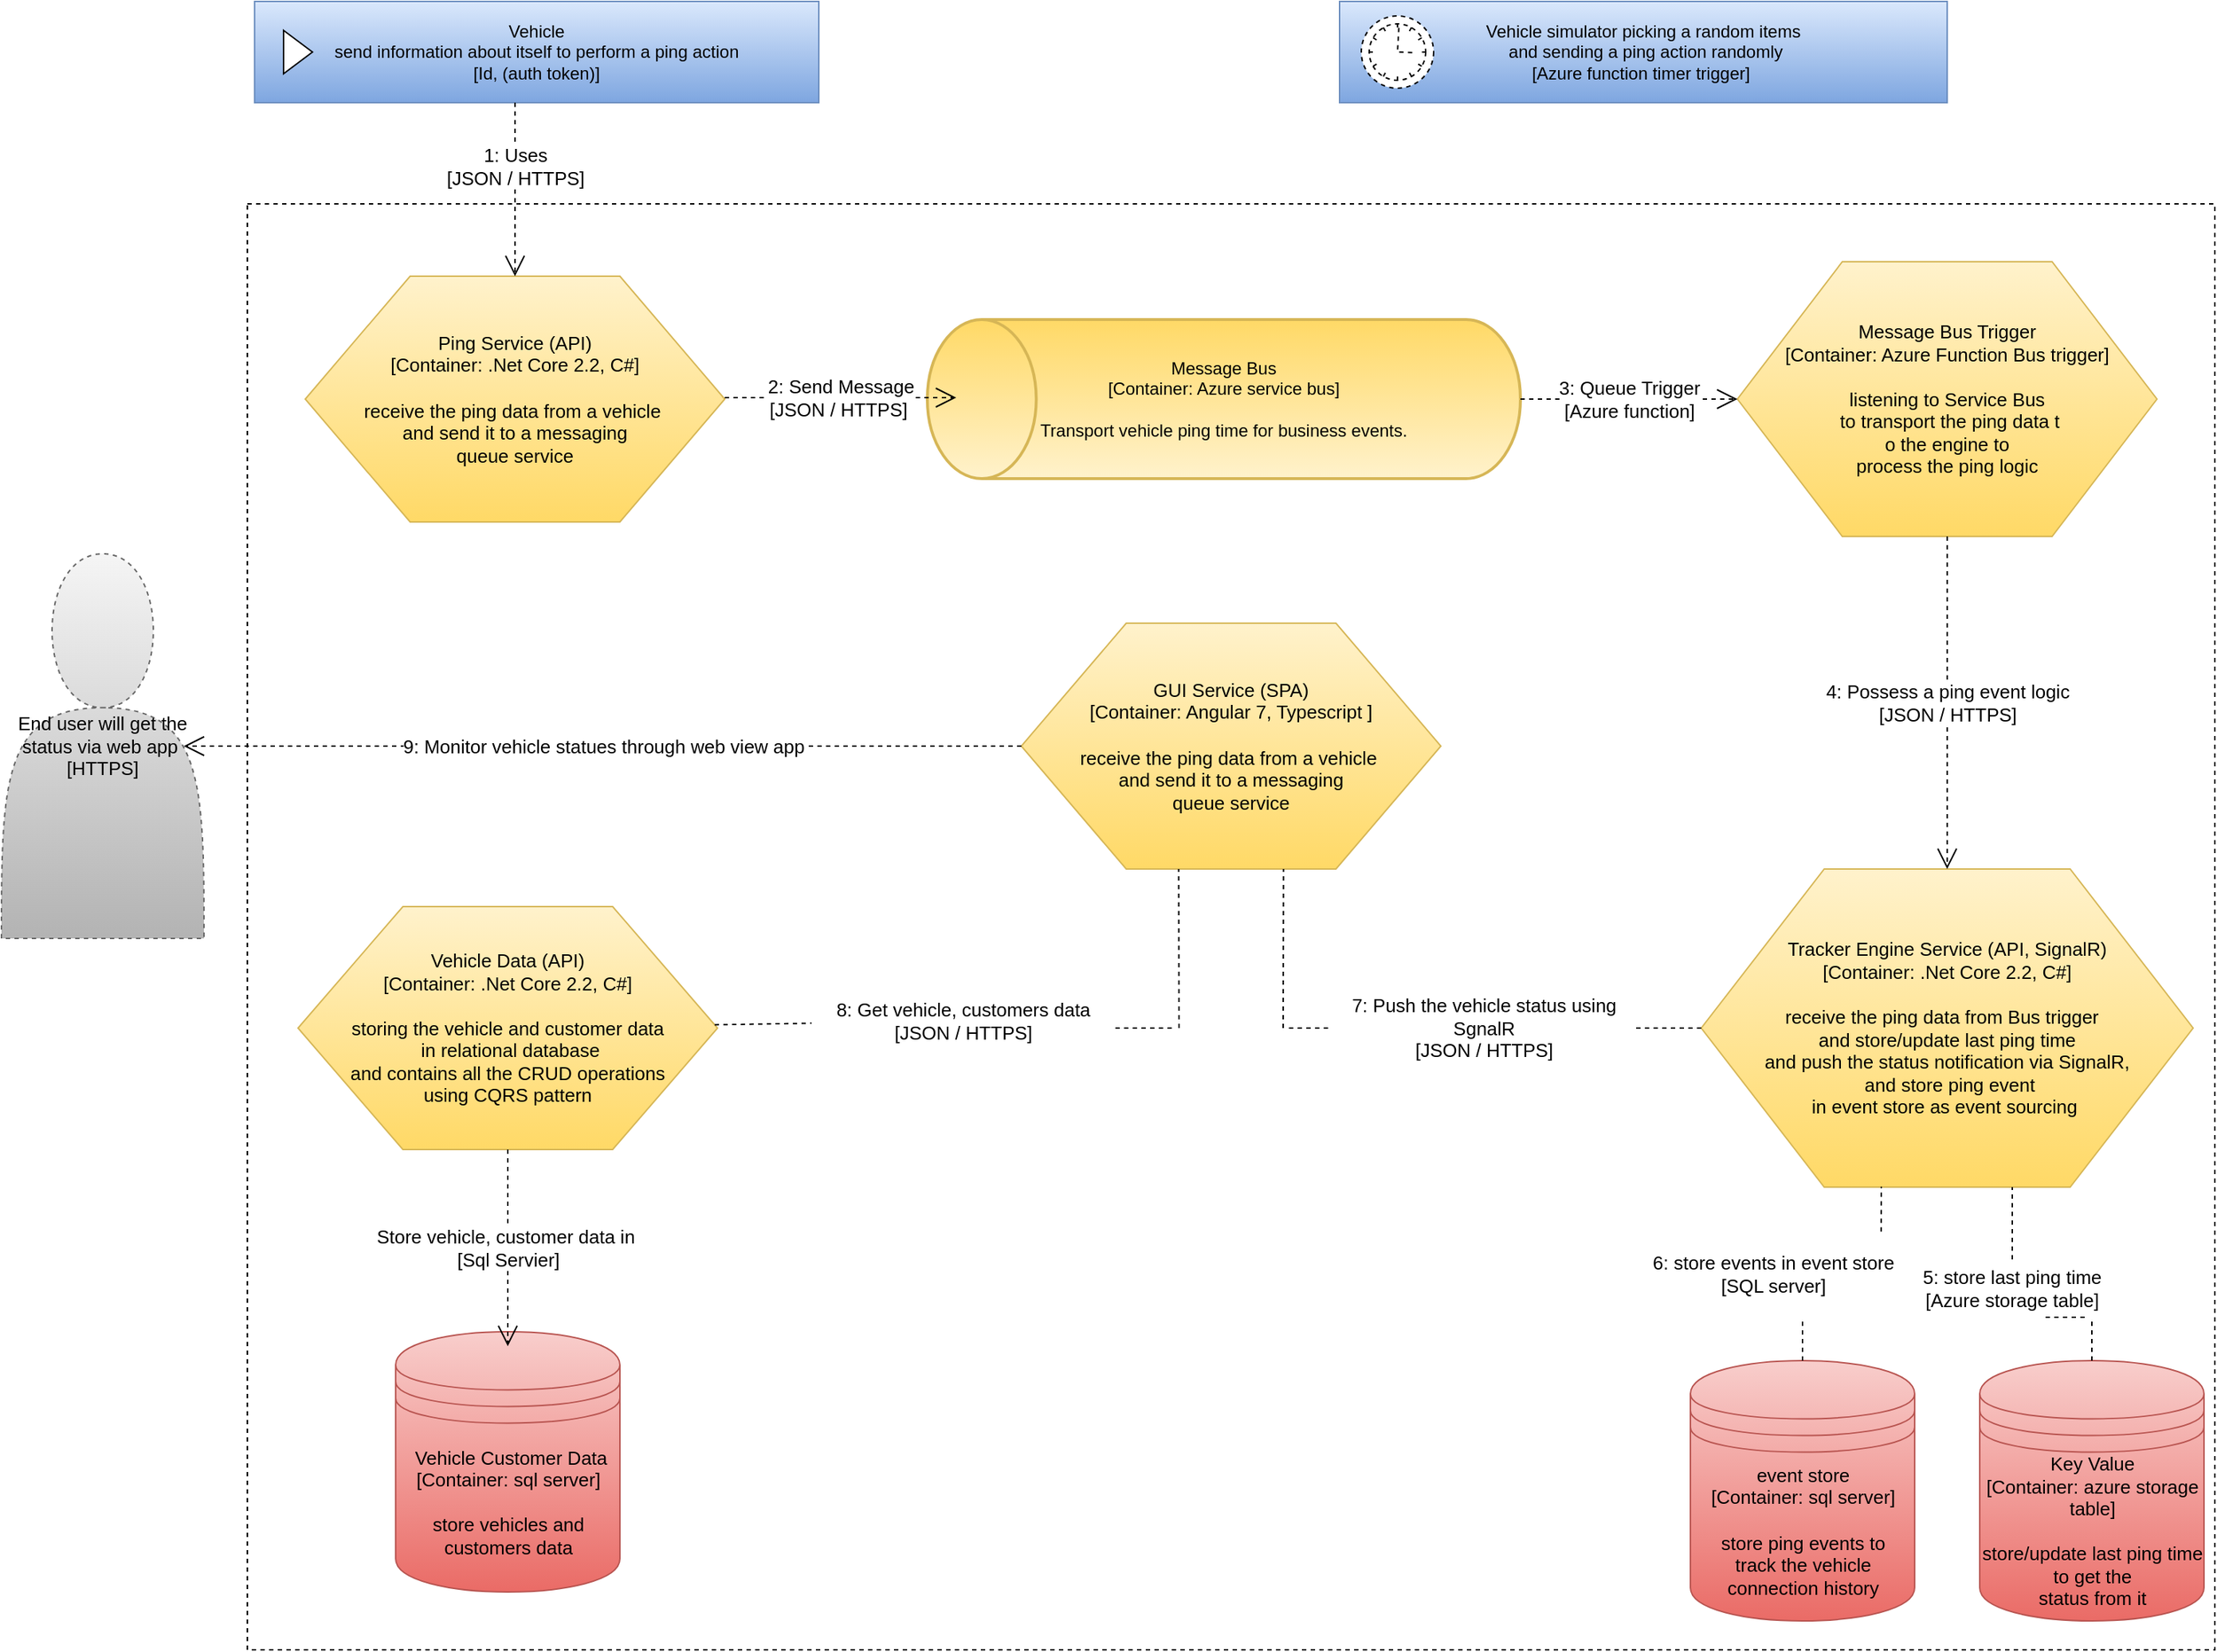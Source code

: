 <mxfile version="10.6.0" type="device"><diagram id="znfH_xEnR_nyVu0v1ASJ" name="Page-1"><mxGraphModel dx="1991" dy="1021" grid="1" gridSize="10" guides="1" tooltips="1" connect="1" arrows="1" fold="1" page="1" pageScale="1" pageWidth="1600" pageHeight="1200" math="0" shadow="0"><root><mxCell id="0"/><mxCell id="1" parent="0"/><mxCell id="LIbDIjsEbjZSa8nQLtc1-2" value="" style="rounded=0;whiteSpace=wrap;html=1;dashed=1;" vertex="1" parent="1"><mxGeometry x="200" y="160" width="1360" height="1000" as="geometry"/></mxCell><mxCell id="LIbDIjsEbjZSa8nQLtc1-3" value="&lt;div&gt;Vehicle&lt;/div&gt;&lt;div&gt;send information about itself to perform a ping action&lt;/div&gt;&lt;div&gt;[Id, (auth token)]&lt;/div&gt;" style="html=1;whiteSpace=wrap;container=1;recursiveResize=0;collapsible=0;fillColor=#dae8fc;strokeColor=#6c8ebf;gradientColor=#7ea6e0;" vertex="1" parent="1"><mxGeometry x="205" y="20" width="390" height="70" as="geometry"/></mxCell><mxCell id="LIbDIjsEbjZSa8nQLtc1-4" value="" style="triangle;html=1;whiteSpace=wrap;" vertex="1" parent="LIbDIjsEbjZSa8nQLtc1-3"><mxGeometry x="20" y="20" width="20" height="30" as="geometry"/></mxCell><mxCell id="LIbDIjsEbjZSa8nQLtc1-7" value="Message Bus&lt;br&gt;[Container: Azure service bus]&lt;br&gt;&lt;br&gt;Transport vehicle ping time for business events.&lt;br&gt;" style="strokeWidth=2;html=1;shape=mxgraph.flowchart.direct_data;whiteSpace=wrap;fillColor=#fff2cc;strokeColor=#d6b656;gradientColor=#ffd966;direction=west;" vertex="1" parent="1"><mxGeometry x="670" y="240" width="410" height="110" as="geometry"/></mxCell><mxCell id="LIbDIjsEbjZSa8nQLtc1-10" value="&lt;div&gt;Ping Service (API)&lt;br&gt;[Container: .Net Core 2.2, C#]&lt;br&gt;&lt;br&gt;&lt;/div&gt;&lt;div&gt;receive the ping data from a vehicle&amp;nbsp;&lt;/div&gt;&lt;div&gt;and send it to a messaging &lt;br&gt;queue service&lt;/div&gt;" style="shape=hexagon;perimeter=hexagonPerimeter2;whiteSpace=wrap;html=1;fontSize=13;gradientColor=#ffd966;fillColor=#fff2cc;strokeColor=#d6b656;" vertex="1" parent="1"><mxGeometry x="240" y="210" width="290" height="170" as="geometry"/></mxCell><mxCell id="LIbDIjsEbjZSa8nQLtc1-11" value="&lt;div&gt;Message Bus Trigger&lt;br&gt;[Container: Azure Function Bus trigger]&lt;br&gt;&lt;br&gt;&lt;/div&gt;&lt;div&gt;listening to Service Bus&lt;br&gt;&amp;nbsp;to transport the ping data t&lt;br&gt;o the engine to &lt;br&gt;process the ping logic&lt;br&gt;&lt;/div&gt;" style="shape=hexagon;perimeter=hexagonPerimeter2;whiteSpace=wrap;html=1;fontSize=13;gradientColor=#ffd966;fillColor=#fff2cc;strokeColor=#d6b656;" vertex="1" parent="1"><mxGeometry x="1230" y="200" width="290" height="190" as="geometry"/></mxCell><mxCell id="LIbDIjsEbjZSa8nQLtc1-12" value="&lt;div&gt;Tracker Engine Service (API, SignalR)&lt;br&gt;[Container: .Net Core 2.2, C#]&lt;br&gt;&lt;br&gt;&lt;/div&gt;&lt;div&gt;receive the ping data from Bus trigger&amp;nbsp;&amp;nbsp;&lt;/div&gt;&lt;div&gt;and store/update last ping time &lt;br&gt;and push the status notification via SignalR,&lt;br&gt;&amp;nbsp;and store ping event &lt;br&gt;in event store as event sourcing&amp;nbsp;&lt;/div&gt;" style="shape=hexagon;perimeter=hexagonPerimeter2;whiteSpace=wrap;html=1;fontSize=13;gradientColor=#ffd966;fillColor=#fff2cc;strokeColor=#d6b656;" vertex="1" parent="1"><mxGeometry x="1205" y="620" width="340" height="220" as="geometry"/></mxCell><mxCell id="LIbDIjsEbjZSa8nQLtc1-13" value="&lt;div&gt;GUI Service (SPA)&lt;br&gt;[Container: Angular 7, Typescript ]&lt;br&gt;&lt;br&gt;&lt;/div&gt;&lt;div&gt;receive the ping data from a vehicle&amp;nbsp;&lt;/div&gt;&lt;div&gt;and send it to a messaging &lt;br&gt;queue service&lt;/div&gt;" style="shape=hexagon;perimeter=hexagonPerimeter2;whiteSpace=wrap;html=1;fontSize=13;gradientColor=#ffd966;fillColor=#fff2cc;strokeColor=#d6b656;" vertex="1" parent="1"><mxGeometry x="735" y="450" width="290" height="170" as="geometry"/></mxCell><mxCell id="LIbDIjsEbjZSa8nQLtc1-14" value="&lt;div&gt;Vehicle Data (API)&lt;br&gt;[Container: .Net Core 2.2, C#]&lt;br&gt;&lt;br&gt;&lt;/div&gt;&lt;div&gt;storing the vehicle and customer data&lt;br&gt;&amp;nbsp;in relational database &lt;br&gt;and contains all the CRUD operations &lt;br&gt;using CQRS pattern&lt;/div&gt;" style="shape=hexagon;perimeter=hexagonPerimeter2;whiteSpace=wrap;html=1;fontSize=13;gradientColor=#ffd966;fillColor=#fff2cc;strokeColor=#d6b656;" vertex="1" parent="1"><mxGeometry x="235" y="646" width="290" height="168" as="geometry"/></mxCell><mxCell id="LIbDIjsEbjZSa8nQLtc1-15" value="event store &lt;br&gt;[Container: sql server]&lt;br&gt;&lt;br&gt;store ping events to &lt;br&gt;track&amp;nbsp;the vehicle &lt;br&gt;connection history&lt;br&gt;" style="shape=datastore;whiteSpace=wrap;html=1;fontSize=13;gradientColor=#ea6b66;fillColor=#f8cecc;strokeColor=#b85450;" vertex="1" parent="1"><mxGeometry x="1197.5" y="960" width="155" height="180" as="geometry"/></mxCell><mxCell id="LIbDIjsEbjZSa8nQLtc1-17" value="Key Value&lt;br&gt;[Container: azure storage table]&lt;br&gt;&lt;br&gt;store/update last ping time to get the &lt;br&gt;status from it&lt;br&gt;" style="shape=datastore;whiteSpace=wrap;html=1;fontSize=13;gradientColor=#ea6b66;fillColor=#f8cecc;strokeColor=#b85450;" vertex="1" parent="1"><mxGeometry x="1397.5" y="960" width="155" height="180" as="geometry"/></mxCell><mxCell id="LIbDIjsEbjZSa8nQLtc1-18" value="&amp;nbsp;Vehicle Customer Data&lt;br&gt;[Container: sql server]&lt;br&gt;&lt;br&gt;store vehicles and customers data&lt;br&gt;" style="shape=datastore;whiteSpace=wrap;html=1;fontSize=13;gradientColor=#ea6b66;fillColor=#f8cecc;strokeColor=#b85450;" vertex="1" parent="1"><mxGeometry x="302.5" y="940" width="155" height="180" as="geometry"/></mxCell><mxCell id="LIbDIjsEbjZSa8nQLtc1-32" value="Store vehicle, customer data in&amp;nbsp;&lt;br&gt;[Sql Servier]&lt;br&gt;" style="endArrow=open;endSize=12;dashed=1;html=1;fontSize=13;exitX=0.5;exitY=1;exitDx=0;exitDy=0;" edge="1" parent="1" source="LIbDIjsEbjZSa8nQLtc1-14"><mxGeometry width="160" relative="1" as="geometry"><mxPoint x="390" y="860" as="sourcePoint"/><mxPoint x="380" y="950" as="targetPoint"/></mxGeometry></mxCell><mxCell id="LIbDIjsEbjZSa8nQLtc1-34" value="9: Monitor vehicle statues through web view app&lt;br&gt;" style="endArrow=open;endSize=12;dashed=1;html=1;fontSize=13;exitX=0;exitY=0.5;exitDx=0;exitDy=0;entryX=0.9;entryY=0.5;entryDx=0;entryDy=0;entryPerimeter=0;" edge="1" parent="1" source="LIbDIjsEbjZSa8nQLtc1-13" target="LIbDIjsEbjZSa8nQLtc1-60"><mxGeometry width="160" relative="1" as="geometry"><mxPoint x="680" y="640" as="sourcePoint"/><mxPoint x="680" y="800" as="targetPoint"/></mxGeometry></mxCell><mxCell id="LIbDIjsEbjZSa8nQLtc1-35" value="1: Uses&lt;br&gt;[JSON / HTTPS]&lt;br&gt;" style="endArrow=open;endSize=12;dashed=1;html=1;fontSize=13;entryX=0.5;entryY=0;entryDx=0;entryDy=0;" edge="1" parent="1" target="LIbDIjsEbjZSa8nQLtc1-10"><mxGeometry x="-0.25" width="160" relative="1" as="geometry"><mxPoint x="385" y="90" as="sourcePoint"/><mxPoint x="540" y="140" as="targetPoint"/><mxPoint y="-1" as="offset"/></mxGeometry></mxCell><mxCell id="LIbDIjsEbjZSa8nQLtc1-36" value="2: Send Message&lt;br&gt;[JSON / HTTPS]&amp;nbsp;" style="endArrow=open;endSize=12;dashed=1;html=1;fontSize=13;" edge="1" parent="1"><mxGeometry width="160" relative="1" as="geometry"><mxPoint x="530" y="294" as="sourcePoint"/><mxPoint x="690" y="294" as="targetPoint"/></mxGeometry></mxCell><mxCell id="LIbDIjsEbjZSa8nQLtc1-37" value="3: Queue Trigger&lt;br&gt;[Azure function]&lt;br&gt;" style="endArrow=open;endSize=12;dashed=1;html=1;fontSize=13;" edge="1" parent="1" source="LIbDIjsEbjZSa8nQLtc1-7"><mxGeometry width="160" relative="1" as="geometry"><mxPoint x="1090" y="295" as="sourcePoint"/><mxPoint x="1230" y="295" as="targetPoint"/></mxGeometry></mxCell><mxCell id="LIbDIjsEbjZSa8nQLtc1-38" value="4: Possess a ping event logic&lt;br&gt;[JSON / HTTPS]&lt;br&gt;" style="endArrow=open;endSize=12;dashed=1;html=1;fontSize=13;exitX=0.5;exitY=1;exitDx=0;exitDy=0;" edge="1" parent="1" source="LIbDIjsEbjZSa8nQLtc1-11" target="LIbDIjsEbjZSa8nQLtc1-12"><mxGeometry width="160" relative="1" as="geometry"><mxPoint x="1374.5" y="400" as="sourcePoint"/><mxPoint x="1374.5" y="560" as="targetPoint"/></mxGeometry></mxCell><mxCell id="LIbDIjsEbjZSa8nQLtc1-39" value="" style="endArrow=none;dashed=1;html=1;fontSize=13;entryX=0;entryY=0.5;entryDx=0;entryDy=0;" edge="1" parent="1" source="LIbDIjsEbjZSa8nQLtc1-44" target="LIbDIjsEbjZSa8nQLtc1-12"><mxGeometry width="50" height="50" relative="1" as="geometry"><mxPoint x="920" y="730" as="sourcePoint"/><mxPoint x="940" y="730" as="targetPoint"/></mxGeometry></mxCell><mxCell id="LIbDIjsEbjZSa8nQLtc1-40" value="" style="endArrow=none;dashed=1;html=1;fontSize=13;entryX=0.625;entryY=1;entryDx=0;entryDy=0;" edge="1" parent="1" target="LIbDIjsEbjZSa8nQLtc1-13"><mxGeometry width="50" height="50" relative="1" as="geometry"><mxPoint x="916" y="730" as="sourcePoint"/><mxPoint x="890" y="670" as="targetPoint"/></mxGeometry></mxCell><mxCell id="LIbDIjsEbjZSa8nQLtc1-41" value="" style="endArrow=none;dashed=1;html=1;fontSize=13;" edge="1" parent="1"><mxGeometry width="50" height="50" relative="1" as="geometry"><mxPoint x="800" y="730" as="sourcePoint"/><mxPoint x="840" y="730" as="targetPoint"/></mxGeometry></mxCell><mxCell id="LIbDIjsEbjZSa8nQLtc1-43" value="" style="endArrow=none;dashed=1;html=1;fontSize=13;entryX=0.375;entryY=1;entryDx=0;entryDy=0;" edge="1" parent="1" target="LIbDIjsEbjZSa8nQLtc1-13"><mxGeometry width="50" height="50" relative="1" as="geometry"><mxPoint x="844" y="730" as="sourcePoint"/><mxPoint x="860" y="700" as="targetPoint"/></mxGeometry></mxCell><mxCell id="LIbDIjsEbjZSa8nQLtc1-44" value="7: Push the vehicle status using SgnalR&lt;br&gt;[JSON / HTTPS]&lt;br&gt;" style="text;html=1;strokeColor=none;fillColor=none;align=center;verticalAlign=middle;whiteSpace=wrap;rounded=0;dashed=1;fontSize=13;" vertex="1" parent="1"><mxGeometry x="950" y="690" width="210" height="80" as="geometry"/></mxCell><mxCell id="LIbDIjsEbjZSa8nQLtc1-45" value="" style="endArrow=none;dashed=1;html=1;fontSize=13;entryX=0;entryY=0.5;entryDx=0;entryDy=0;" edge="1" parent="1" target="LIbDIjsEbjZSa8nQLtc1-44"><mxGeometry width="50" height="50" relative="1" as="geometry"><mxPoint x="920" y="730" as="sourcePoint"/><mxPoint x="1204.706" y="729.588" as="targetPoint"/></mxGeometry></mxCell><mxCell id="LIbDIjsEbjZSa8nQLtc1-48" value="8: Get vehicle, customers data&lt;br&gt;[JSON / HTTPS]&lt;br&gt;" style="text;html=1;strokeColor=none;fillColor=none;align=center;verticalAlign=middle;whiteSpace=wrap;rounded=0;dashed=1;fontSize=13;" vertex="1" parent="1"><mxGeometry x="590" y="680" width="210" height="90" as="geometry"/></mxCell><mxCell id="LIbDIjsEbjZSa8nQLtc1-49" value="" style="endArrow=none;dashed=1;html=1;fontSize=13;" edge="1" parent="1" source="LIbDIjsEbjZSa8nQLtc1-14" target="LIbDIjsEbjZSa8nQLtc1-48"><mxGeometry width="50" height="50" relative="1" as="geometry"><mxPoint x="525" y="730.0" as="sourcePoint"/><mxPoint x="840" y="730" as="targetPoint"/></mxGeometry></mxCell><mxCell id="LIbDIjsEbjZSa8nQLtc1-50" value="" style="endArrow=none;dashed=1;html=1;fontSize=13;exitX=0.5;exitY=0;exitDx=0;exitDy=0;" edge="1" parent="1" source="LIbDIjsEbjZSa8nQLtc1-52"><mxGeometry width="50" height="50" relative="1" as="geometry"><mxPoint x="1350" y="890" as="sourcePoint"/><mxPoint x="1420" y="840" as="targetPoint"/></mxGeometry></mxCell><mxCell id="LIbDIjsEbjZSa8nQLtc1-51" value="" style="endArrow=none;dashed=1;html=1;fontSize=13;exitX=0.854;exitY=0.013;exitDx=0;exitDy=0;exitPerimeter=0;entryX=0.366;entryY=0.999;entryDx=0;entryDy=0;entryPerimeter=0;" edge="1" parent="1" source="LIbDIjsEbjZSa8nQLtc1-56" target="LIbDIjsEbjZSa8nQLtc1-12"><mxGeometry width="50" height="50" relative="1" as="geometry"><mxPoint x="1290" y="950" as="sourcePoint"/><mxPoint x="1333" y="840" as="targetPoint"/></mxGeometry></mxCell><mxCell id="LIbDIjsEbjZSa8nQLtc1-52" value="5: store last ping time&lt;br&gt;[Azure storage table]&lt;br&gt;" style="text;html=1;strokeColor=none;fillColor=none;align=center;verticalAlign=middle;whiteSpace=wrap;rounded=0;dashed=1;fontSize=13;" vertex="1" parent="1"><mxGeometry x="1340" y="890" width="160" height="40" as="geometry"/></mxCell><mxCell id="LIbDIjsEbjZSa8nQLtc1-53" value="" style="endArrow=none;dashed=1;html=1;fontSize=13;entryX=0.625;entryY=1;entryDx=0;entryDy=0;" edge="1" parent="1" target="LIbDIjsEbjZSa8nQLtc1-52"><mxGeometry width="50" height="50" relative="1" as="geometry"><mxPoint x="1470" y="930" as="sourcePoint"/><mxPoint x="1417.647" y="840.176" as="targetPoint"/></mxGeometry></mxCell><mxCell id="LIbDIjsEbjZSa8nQLtc1-56" value="6: store events in event store&lt;br&gt;[SQL server]&lt;br&gt;" style="text;html=1;strokeColor=none;fillColor=none;align=center;verticalAlign=middle;whiteSpace=wrap;rounded=0;dashed=1;fontSize=13;" vertex="1" parent="1"><mxGeometry x="1150" y="870" width="210" height="60" as="geometry"/></mxCell><mxCell id="LIbDIjsEbjZSa8nQLtc1-57" value="" style="endArrow=none;dashed=1;html=1;fontSize=13;exitX=0.5;exitY=0;exitDx=0;exitDy=0;" edge="1" parent="1" source="LIbDIjsEbjZSa8nQLtc1-15"><mxGeometry width="50" height="50" relative="1" as="geometry"><mxPoint x="1275.294" y="960.176" as="sourcePoint"/><mxPoint x="1275" y="930" as="targetPoint"/></mxGeometry></mxCell><mxCell id="LIbDIjsEbjZSa8nQLtc1-59" value="" style="endArrow=none;dashed=1;html=1;fontSize=13;exitX=0.5;exitY=0;exitDx=0;exitDy=0;" edge="1" parent="1" source="LIbDIjsEbjZSa8nQLtc1-17"><mxGeometry width="50" height="50" relative="1" as="geometry"><mxPoint x="1460" y="970" as="sourcePoint"/><mxPoint x="1475" y="930" as="targetPoint"/></mxGeometry></mxCell><mxCell id="LIbDIjsEbjZSa8nQLtc1-60" value="End user will get the status via web app&amp;nbsp;&lt;br&gt;[HTTPS]&lt;br&gt;" style="shape=actor;whiteSpace=wrap;html=1;dashed=1;fontSize=13;gradientColor=#b3b3b3;fillColor=#f5f5f5;strokeColor=#666666;" vertex="1" parent="1"><mxGeometry x="30" y="402" width="140" height="266" as="geometry"/></mxCell><mxCell id="LIbDIjsEbjZSa8nQLtc1-62" value="&lt;div&gt;Vehicle simulator picking a random items&lt;br&gt;&amp;nbsp;and sending a ping action randomly&lt;br&gt;[Azure function timer trigger]&amp;nbsp;&lt;/div&gt;" style="html=1;whiteSpace=wrap;container=1;recursiveResize=0;collapsible=0;fillColor=#dae8fc;strokeColor=#6c8ebf;gradientColor=#7ea6e0;" vertex="1" parent="1"><mxGeometry x="955" y="20" width="420" height="70" as="geometry"/></mxCell><mxCell id="LIbDIjsEbjZSa8nQLtc1-64" value="" style="shape=mxgraph.bpmn.shape;html=1;verticalLabelPosition=bottom;labelBackgroundColor=#ffffff;verticalAlign=top;align=center;perimeter=ellipsePerimeter;outlineConnect=0;outline=standard;symbol=timer;dashed=1;fontSize=13;" vertex="1" parent="LIbDIjsEbjZSa8nQLtc1-62"><mxGeometry x="15" y="10" width="50" height="50" as="geometry"/></mxCell></root></mxGraphModel></diagram></mxfile>